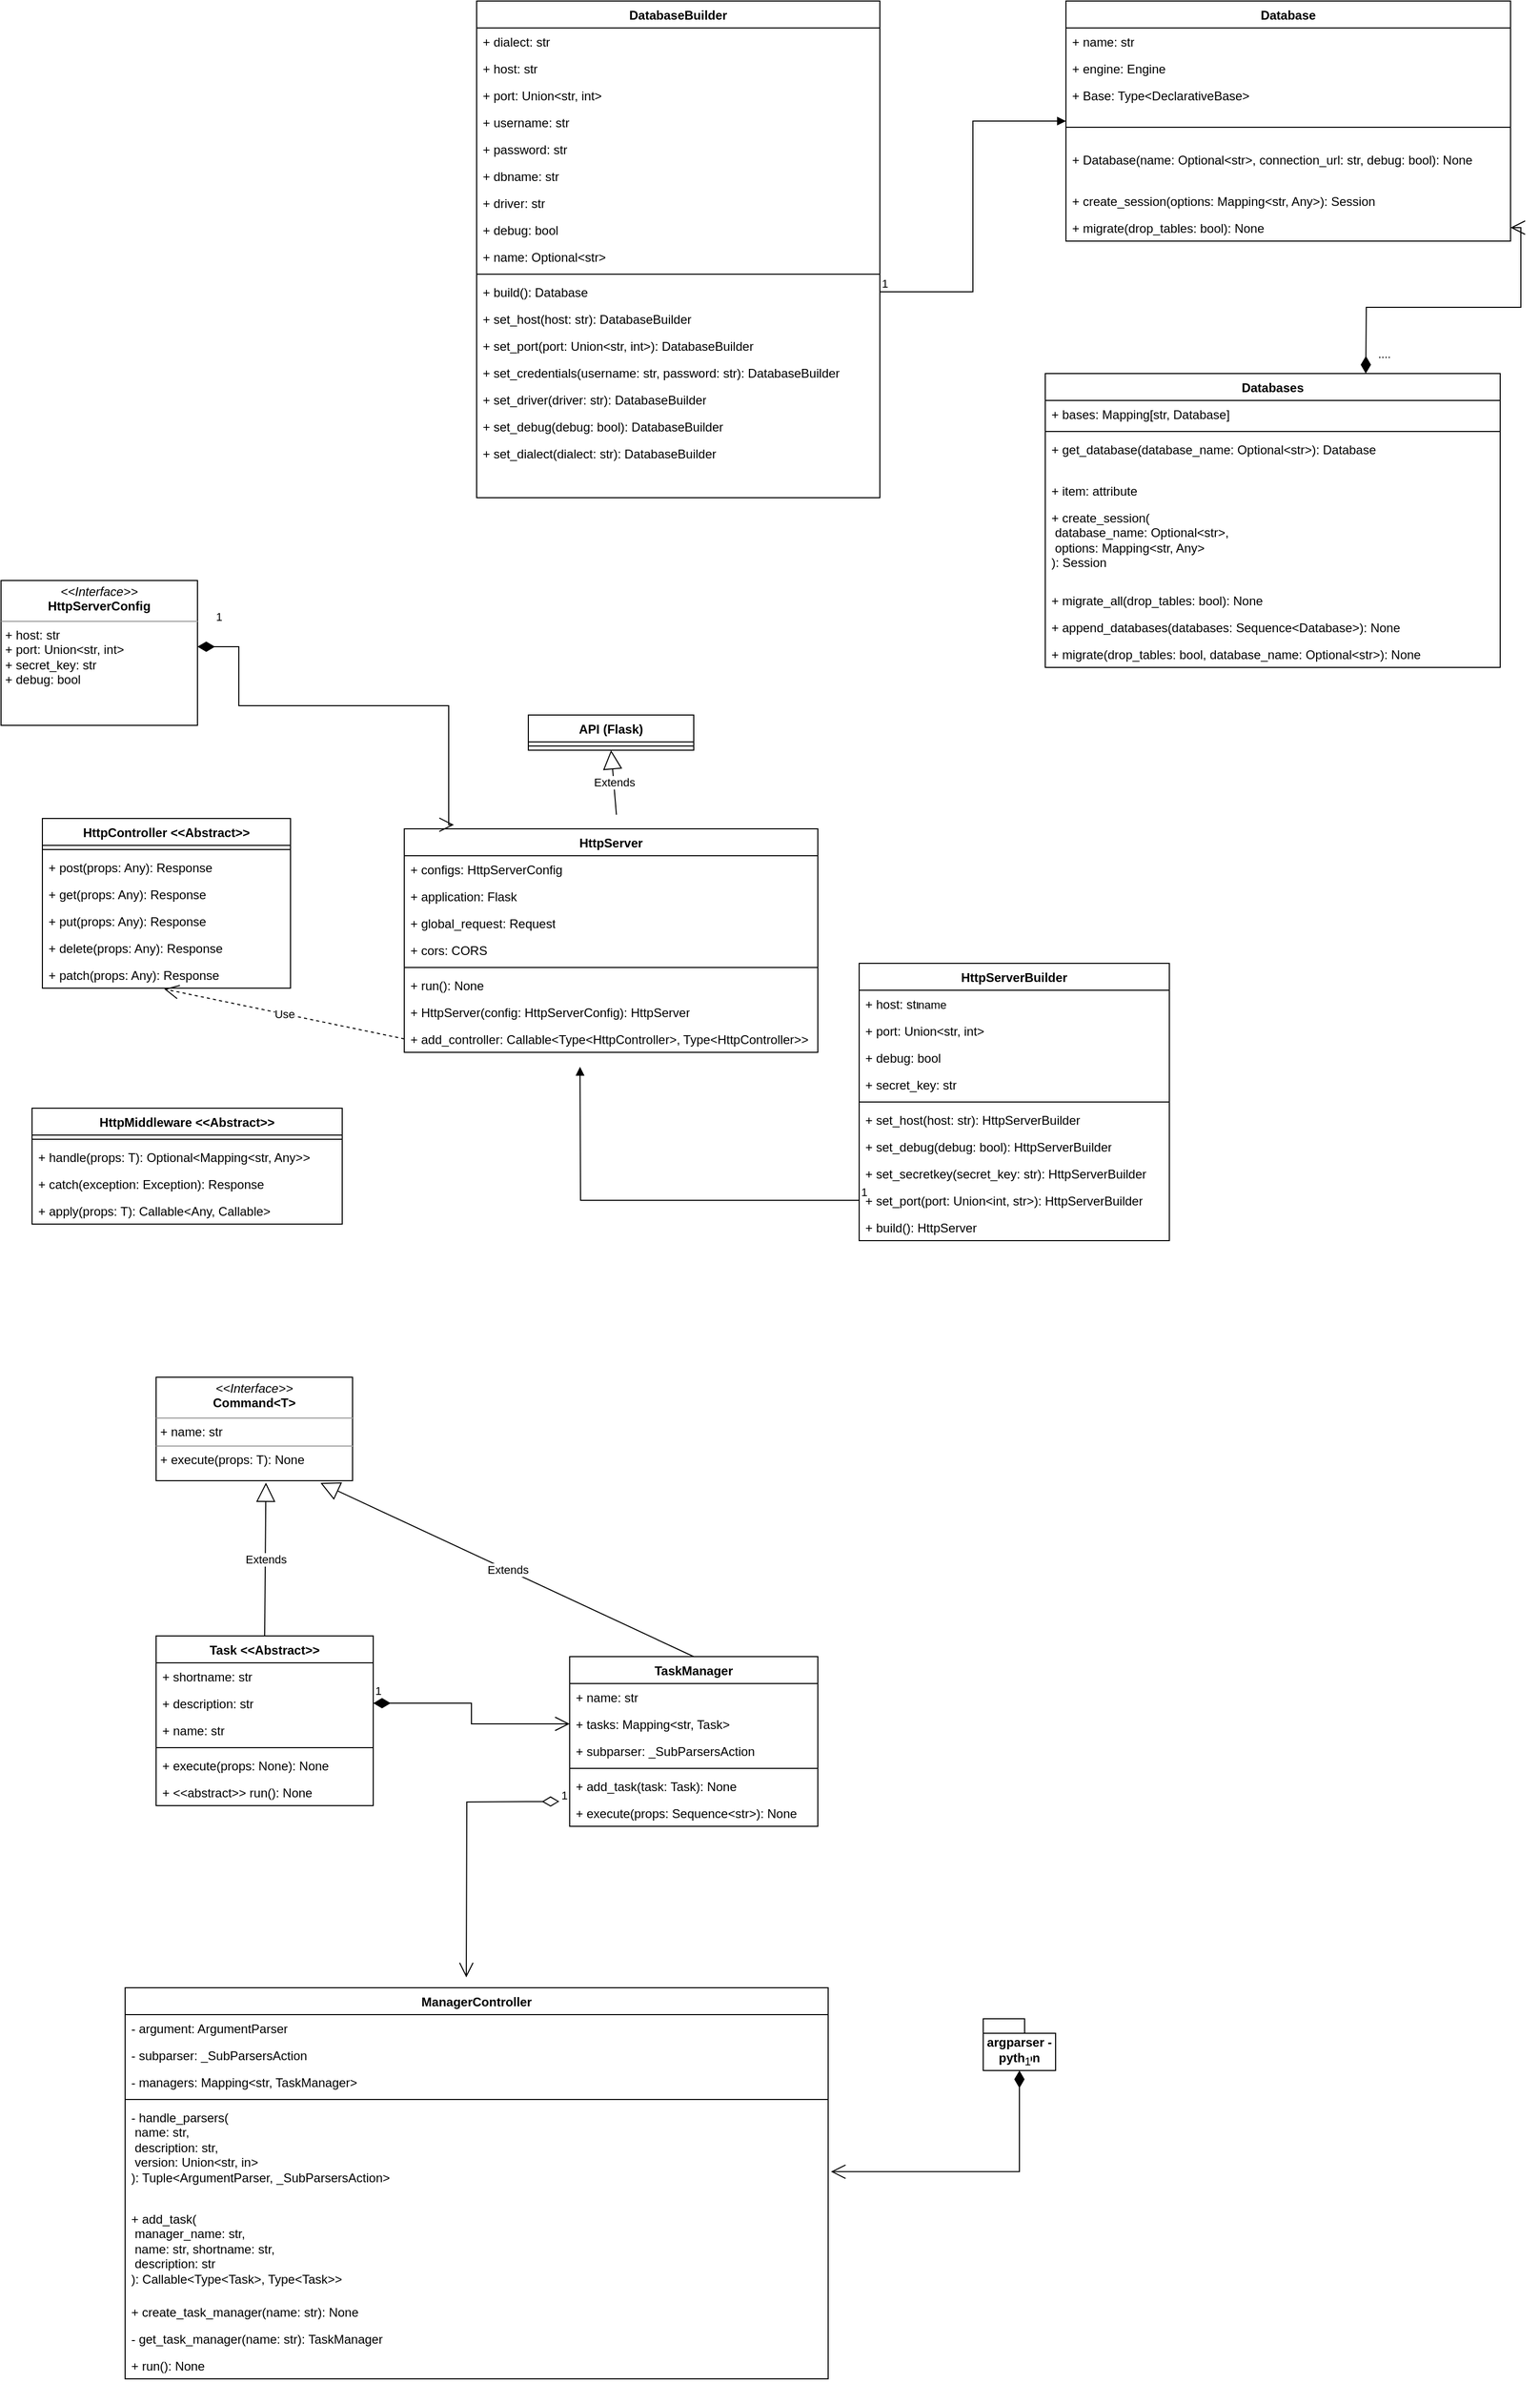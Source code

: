 <mxfile version="21.3.0" type="github">
  <diagram id="C5RBs43oDa-KdzZeNtuy" name="Page-1">
    <mxGraphModel dx="2977" dy="968" grid="1" gridSize="10" guides="1" tooltips="1" connect="1" arrows="1" fold="1" page="1" pageScale="1" pageWidth="827" pageHeight="1169" math="0" shadow="0">
      <root>
        <mxCell id="WIyWlLk6GJQsqaUBKTNV-0" />
        <mxCell id="WIyWlLk6GJQsqaUBKTNV-1" parent="WIyWlLk6GJQsqaUBKTNV-0" />
        <mxCell id="wMGwRNrweiqMql8n90Vr-0" value="Database" style="swimlane;fontStyle=1;align=center;verticalAlign=top;childLayout=stackLayout;horizontal=1;startSize=26;horizontalStack=0;resizeParent=1;resizeParentMax=0;resizeLast=0;collapsible=1;marginBottom=0;whiteSpace=wrap;html=1;" parent="WIyWlLk6GJQsqaUBKTNV-1" vertex="1">
          <mxGeometry x="320" y="140" width="430" height="232" as="geometry" />
        </mxCell>
        <mxCell id="wMGwRNrweiqMql8n90Vr-19" value="+ name: str" style="text;strokeColor=none;fillColor=none;align=left;verticalAlign=top;spacingLeft=4;spacingRight=4;overflow=hidden;rotatable=0;points=[[0,0.5],[1,0.5]];portConstraint=eastwest;whiteSpace=wrap;html=1;" parent="wMGwRNrweiqMql8n90Vr-0" vertex="1">
          <mxGeometry y="26" width="430" height="26" as="geometry" />
        </mxCell>
        <mxCell id="wMGwRNrweiqMql8n90Vr-20" value="+ engine: Engine" style="text;strokeColor=none;fillColor=none;align=left;verticalAlign=top;spacingLeft=4;spacingRight=4;overflow=hidden;rotatable=0;points=[[0,0.5],[1,0.5]];portConstraint=eastwest;whiteSpace=wrap;html=1;" parent="wMGwRNrweiqMql8n90Vr-0" vertex="1">
          <mxGeometry y="52" width="430" height="26" as="geometry" />
        </mxCell>
        <mxCell id="wMGwRNrweiqMql8n90Vr-21" value="+ Base: Type&amp;lt;DeclarativeBase&amp;gt;" style="text;strokeColor=none;fillColor=none;align=left;verticalAlign=top;spacingLeft=4;spacingRight=4;overflow=hidden;rotatable=0;points=[[0,0.5],[1,0.5]];portConstraint=eastwest;whiteSpace=wrap;html=1;" parent="wMGwRNrweiqMql8n90Vr-0" vertex="1">
          <mxGeometry y="78" width="430" height="26" as="geometry" />
        </mxCell>
        <mxCell id="wMGwRNrweiqMql8n90Vr-2" value="" style="line;strokeWidth=1;fillColor=none;align=left;verticalAlign=middle;spacingTop=-1;spacingLeft=3;spacingRight=3;rotatable=0;labelPosition=right;points=[];portConstraint=eastwest;strokeColor=inherit;" parent="wMGwRNrweiqMql8n90Vr-0" vertex="1">
          <mxGeometry y="104" width="430" height="36" as="geometry" />
        </mxCell>
        <mxCell id="wMGwRNrweiqMql8n90Vr-33" value="+ Database(name: Optional&amp;lt;str&amp;gt;, connection_url: str, debug: bool): None" style="text;strokeColor=none;fillColor=none;align=left;verticalAlign=top;spacingLeft=4;spacingRight=4;overflow=hidden;rotatable=0;points=[[0,0.5],[1,0.5]];portConstraint=eastwest;whiteSpace=wrap;html=1;" parent="wMGwRNrweiqMql8n90Vr-0" vertex="1">
          <mxGeometry y="140" width="430" height="40" as="geometry" />
        </mxCell>
        <mxCell id="wMGwRNrweiqMql8n90Vr-22" value="+ create_session(options: Mapping&amp;lt;str, Any&amp;gt;): Session" style="text;strokeColor=none;fillColor=none;align=left;verticalAlign=top;spacingLeft=4;spacingRight=4;overflow=hidden;rotatable=0;points=[[0,0.5],[1,0.5]];portConstraint=eastwest;whiteSpace=wrap;html=1;" parent="wMGwRNrweiqMql8n90Vr-0" vertex="1">
          <mxGeometry y="180" width="430" height="26" as="geometry" />
        </mxCell>
        <mxCell id="wMGwRNrweiqMql8n90Vr-23" value="+ migrate(drop_tables: bool): None" style="text;strokeColor=none;fillColor=none;align=left;verticalAlign=top;spacingLeft=4;spacingRight=4;overflow=hidden;rotatable=0;points=[[0,0.5],[1,0.5]];portConstraint=eastwest;whiteSpace=wrap;html=1;" parent="wMGwRNrweiqMql8n90Vr-0" vertex="1">
          <mxGeometry y="206" width="430" height="26" as="geometry" />
        </mxCell>
        <mxCell id="wMGwRNrweiqMql8n90Vr-10" value="Databases" style="swimlane;fontStyle=1;align=center;verticalAlign=top;childLayout=stackLayout;horizontal=1;startSize=26;horizontalStack=0;resizeParent=1;resizeParentMax=0;resizeLast=0;collapsible=1;marginBottom=0;whiteSpace=wrap;html=1;" parent="WIyWlLk6GJQsqaUBKTNV-1" vertex="1">
          <mxGeometry x="300" y="500" width="440" height="284" as="geometry" />
        </mxCell>
        <mxCell id="wMGwRNrweiqMql8n90Vr-11" value="+ bases: Mapping[str, Database]" style="text;strokeColor=none;fillColor=none;align=left;verticalAlign=top;spacingLeft=4;spacingRight=4;overflow=hidden;rotatable=0;points=[[0,0.5],[1,0.5]];portConstraint=eastwest;whiteSpace=wrap;html=1;" parent="wMGwRNrweiqMql8n90Vr-10" vertex="1">
          <mxGeometry y="26" width="440" height="26" as="geometry" />
        </mxCell>
        <mxCell id="wMGwRNrweiqMql8n90Vr-12" value="" style="line;strokeWidth=1;fillColor=none;align=left;verticalAlign=middle;spacingTop=-1;spacingLeft=3;spacingRight=3;rotatable=0;labelPosition=right;points=[];portConstraint=eastwest;strokeColor=inherit;" parent="wMGwRNrweiqMql8n90Vr-10" vertex="1">
          <mxGeometry y="52" width="440" height="8" as="geometry" />
        </mxCell>
        <mxCell id="wMGwRNrweiqMql8n90Vr-24" value="+ get_database(database_name: Optional&amp;lt;str&amp;gt;): Database" style="text;strokeColor=none;fillColor=none;align=left;verticalAlign=top;spacingLeft=4;spacingRight=4;overflow=hidden;rotatable=0;points=[[0,0.5],[1,0.5]];portConstraint=eastwest;whiteSpace=wrap;html=1;" parent="wMGwRNrweiqMql8n90Vr-10" vertex="1">
          <mxGeometry y="60" width="440" height="40" as="geometry" />
        </mxCell>
        <mxCell id="wMGwRNrweiqMql8n90Vr-34" value="+ item: attribute" style="text;strokeColor=none;fillColor=none;align=left;verticalAlign=top;spacingLeft=4;spacingRight=4;overflow=hidden;rotatable=0;points=[[0,0.5],[1,0.5]];portConstraint=eastwest;whiteSpace=wrap;html=1;" parent="wMGwRNrweiqMql8n90Vr-10" vertex="1">
          <mxGeometry y="100" width="440" height="26" as="geometry" />
        </mxCell>
        <mxCell id="wMGwRNrweiqMql8n90Vr-13" value="+ create_session(&lt;br&gt;&lt;span style=&quot;white-space: pre;&quot;&gt; &lt;/span&gt;database_name: Optional&amp;lt;str&amp;gt;, &lt;br&gt;&lt;span style=&quot;white-space: pre;&quot;&gt; &lt;/span&gt;options: Mapping&amp;lt;str, Any&amp;gt;&lt;br&gt;): Session" style="text;strokeColor=none;fillColor=none;align=left;verticalAlign=top;spacingLeft=4;spacingRight=4;overflow=hidden;rotatable=0;points=[[0,0.5],[1,0.5]];portConstraint=eastwest;whiteSpace=wrap;html=1;" parent="wMGwRNrweiqMql8n90Vr-10" vertex="1">
          <mxGeometry y="126" width="440" height="80" as="geometry" />
        </mxCell>
        <mxCell id="wMGwRNrweiqMql8n90Vr-27" value="+ migrate_all(drop_tables: bool): None" style="text;strokeColor=none;fillColor=none;align=left;verticalAlign=top;spacingLeft=4;spacingRight=4;overflow=hidden;rotatable=0;points=[[0,0.5],[1,0.5]];portConstraint=eastwest;whiteSpace=wrap;html=1;" parent="wMGwRNrweiqMql8n90Vr-10" vertex="1">
          <mxGeometry y="206" width="440" height="26" as="geometry" />
        </mxCell>
        <mxCell id="wMGwRNrweiqMql8n90Vr-28" value="+ append_databases(databases: Sequence&amp;lt;Database&amp;gt;): None" style="text;strokeColor=none;fillColor=none;align=left;verticalAlign=top;spacingLeft=4;spacingRight=4;overflow=hidden;rotatable=0;points=[[0,0.5],[1,0.5]];portConstraint=eastwest;whiteSpace=wrap;html=1;" parent="wMGwRNrweiqMql8n90Vr-10" vertex="1">
          <mxGeometry y="232" width="440" height="26" as="geometry" />
        </mxCell>
        <mxCell id="wMGwRNrweiqMql8n90Vr-26" value="+ migrate(drop_tables: bool, database_name: Optional&amp;lt;str&amp;gt;): None" style="text;strokeColor=none;fillColor=none;align=left;verticalAlign=top;spacingLeft=4;spacingRight=4;overflow=hidden;rotatable=0;points=[[0,0.5],[1,0.5]];portConstraint=eastwest;whiteSpace=wrap;html=1;" parent="wMGwRNrweiqMql8n90Vr-10" vertex="1">
          <mxGeometry y="258" width="440" height="26" as="geometry" />
        </mxCell>
        <mxCell id="wMGwRNrweiqMql8n90Vr-29" value="DatabaseBuilder" style="swimlane;fontStyle=1;align=center;verticalAlign=top;childLayout=stackLayout;horizontal=1;startSize=26;horizontalStack=0;resizeParent=1;resizeParentMax=0;resizeLast=0;collapsible=1;marginBottom=0;whiteSpace=wrap;html=1;" parent="WIyWlLk6GJQsqaUBKTNV-1" vertex="1">
          <mxGeometry x="-250" y="140" width="390" height="480" as="geometry" />
        </mxCell>
        <mxCell id="wMGwRNrweiqMql8n90Vr-30" value="+ dialect: str" style="text;strokeColor=none;fillColor=none;align=left;verticalAlign=top;spacingLeft=4;spacingRight=4;overflow=hidden;rotatable=0;points=[[0,0.5],[1,0.5]];portConstraint=eastwest;whiteSpace=wrap;html=1;" parent="wMGwRNrweiqMql8n90Vr-29" vertex="1">
          <mxGeometry y="26" width="390" height="26" as="geometry" />
        </mxCell>
        <mxCell id="wMGwRNrweiqMql8n90Vr-39" value="+ host: str" style="text;strokeColor=none;fillColor=none;align=left;verticalAlign=top;spacingLeft=4;spacingRight=4;overflow=hidden;rotatable=0;points=[[0,0.5],[1,0.5]];portConstraint=eastwest;whiteSpace=wrap;html=1;" parent="wMGwRNrweiqMql8n90Vr-29" vertex="1">
          <mxGeometry y="52" width="390" height="26" as="geometry" />
        </mxCell>
        <mxCell id="wMGwRNrweiqMql8n90Vr-40" value="+ port: Union&amp;lt;str, int&amp;gt;" style="text;strokeColor=none;fillColor=none;align=left;verticalAlign=top;spacingLeft=4;spacingRight=4;overflow=hidden;rotatable=0;points=[[0,0.5],[1,0.5]];portConstraint=eastwest;whiteSpace=wrap;html=1;" parent="wMGwRNrweiqMql8n90Vr-29" vertex="1">
          <mxGeometry y="78" width="390" height="26" as="geometry" />
        </mxCell>
        <mxCell id="wMGwRNrweiqMql8n90Vr-42" value="+ username: str" style="text;strokeColor=none;fillColor=none;align=left;verticalAlign=top;spacingLeft=4;spacingRight=4;overflow=hidden;rotatable=0;points=[[0,0.5],[1,0.5]];portConstraint=eastwest;whiteSpace=wrap;html=1;" parent="wMGwRNrweiqMql8n90Vr-29" vertex="1">
          <mxGeometry y="104" width="390" height="26" as="geometry" />
        </mxCell>
        <mxCell id="wMGwRNrweiqMql8n90Vr-43" value="+ password: str" style="text;strokeColor=none;fillColor=none;align=left;verticalAlign=top;spacingLeft=4;spacingRight=4;overflow=hidden;rotatable=0;points=[[0,0.5],[1,0.5]];portConstraint=eastwest;whiteSpace=wrap;html=1;" parent="wMGwRNrweiqMql8n90Vr-29" vertex="1">
          <mxGeometry y="130" width="390" height="26" as="geometry" />
        </mxCell>
        <mxCell id="wMGwRNrweiqMql8n90Vr-41" value="+ dbname: str" style="text;strokeColor=none;fillColor=none;align=left;verticalAlign=top;spacingLeft=4;spacingRight=4;overflow=hidden;rotatable=0;points=[[0,0.5],[1,0.5]];portConstraint=eastwest;whiteSpace=wrap;html=1;" parent="wMGwRNrweiqMql8n90Vr-29" vertex="1">
          <mxGeometry y="156" width="390" height="26" as="geometry" />
        </mxCell>
        <mxCell id="wMGwRNrweiqMql8n90Vr-44" value="+ driver: str" style="text;strokeColor=none;fillColor=none;align=left;verticalAlign=top;spacingLeft=4;spacingRight=4;overflow=hidden;rotatable=0;points=[[0,0.5],[1,0.5]];portConstraint=eastwest;whiteSpace=wrap;html=1;" parent="wMGwRNrweiqMql8n90Vr-29" vertex="1">
          <mxGeometry y="182" width="390" height="26" as="geometry" />
        </mxCell>
        <mxCell id="wMGwRNrweiqMql8n90Vr-45" value="+ debug: bool" style="text;strokeColor=none;fillColor=none;align=left;verticalAlign=top;spacingLeft=4;spacingRight=4;overflow=hidden;rotatable=0;points=[[0,0.5],[1,0.5]];portConstraint=eastwest;whiteSpace=wrap;html=1;" parent="wMGwRNrweiqMql8n90Vr-29" vertex="1">
          <mxGeometry y="208" width="390" height="26" as="geometry" />
        </mxCell>
        <mxCell id="wMGwRNrweiqMql8n90Vr-38" value="+ name: Optional&amp;lt;str&amp;gt;" style="text;strokeColor=none;fillColor=none;align=left;verticalAlign=top;spacingLeft=4;spacingRight=4;overflow=hidden;rotatable=0;points=[[0,0.5],[1,0.5]];portConstraint=eastwest;whiteSpace=wrap;html=1;" parent="wMGwRNrweiqMql8n90Vr-29" vertex="1">
          <mxGeometry y="234" width="390" height="26" as="geometry" />
        </mxCell>
        <mxCell id="wMGwRNrweiqMql8n90Vr-31" value="" style="line;strokeWidth=1;fillColor=none;align=left;verticalAlign=middle;spacingTop=-1;spacingLeft=3;spacingRight=3;rotatable=0;labelPosition=right;points=[];portConstraint=eastwest;strokeColor=inherit;" parent="wMGwRNrweiqMql8n90Vr-29" vertex="1">
          <mxGeometry y="260" width="390" height="8" as="geometry" />
        </mxCell>
        <mxCell id="wMGwRNrweiqMql8n90Vr-32" value="+ build(): Database" style="text;strokeColor=none;fillColor=none;align=left;verticalAlign=top;spacingLeft=4;spacingRight=4;overflow=hidden;rotatable=0;points=[[0,0.5],[1,0.5]];portConstraint=eastwest;whiteSpace=wrap;html=1;" parent="wMGwRNrweiqMql8n90Vr-29" vertex="1">
          <mxGeometry y="268" width="390" height="26" as="geometry" />
        </mxCell>
        <mxCell id="wMGwRNrweiqMql8n90Vr-53" value="+ set_host(host: str): DatabaseBuilder" style="text;strokeColor=none;fillColor=none;align=left;verticalAlign=top;spacingLeft=4;spacingRight=4;overflow=hidden;rotatable=0;points=[[0,0.5],[1,0.5]];portConstraint=eastwest;whiteSpace=wrap;html=1;" parent="wMGwRNrweiqMql8n90Vr-29" vertex="1">
          <mxGeometry y="294" width="390" height="26" as="geometry" />
        </mxCell>
        <mxCell id="wMGwRNrweiqMql8n90Vr-54" value="+ set_port(port: Union&amp;lt;str, int&amp;gt;): DatabaseBuilder" style="text;strokeColor=none;fillColor=none;align=left;verticalAlign=top;spacingLeft=4;spacingRight=4;overflow=hidden;rotatable=0;points=[[0,0.5],[1,0.5]];portConstraint=eastwest;whiteSpace=wrap;html=1;" parent="wMGwRNrweiqMql8n90Vr-29" vertex="1">
          <mxGeometry y="320" width="390" height="26" as="geometry" />
        </mxCell>
        <mxCell id="wMGwRNrweiqMql8n90Vr-55" value="+ set_credentials(username: str, password: str): DatabaseBuilder" style="text;strokeColor=none;fillColor=none;align=left;verticalAlign=top;spacingLeft=4;spacingRight=4;overflow=hidden;rotatable=0;points=[[0,0.5],[1,0.5]];portConstraint=eastwest;whiteSpace=wrap;html=1;" parent="wMGwRNrweiqMql8n90Vr-29" vertex="1">
          <mxGeometry y="346" width="390" height="26" as="geometry" />
        </mxCell>
        <mxCell id="wMGwRNrweiqMql8n90Vr-56" value="+ set_driver(driver: str): DatabaseBuilder" style="text;strokeColor=none;fillColor=none;align=left;verticalAlign=top;spacingLeft=4;spacingRight=4;overflow=hidden;rotatable=0;points=[[0,0.5],[1,0.5]];portConstraint=eastwest;whiteSpace=wrap;html=1;" parent="wMGwRNrweiqMql8n90Vr-29" vertex="1">
          <mxGeometry y="372" width="390" height="26" as="geometry" />
        </mxCell>
        <mxCell id="wMGwRNrweiqMql8n90Vr-57" value="+ set_debug(debug: bool): DatabaseBuilder" style="text;strokeColor=none;fillColor=none;align=left;verticalAlign=top;spacingLeft=4;spacingRight=4;overflow=hidden;rotatable=0;points=[[0,0.5],[1,0.5]];portConstraint=eastwest;whiteSpace=wrap;html=1;" parent="wMGwRNrweiqMql8n90Vr-29" vertex="1">
          <mxGeometry y="398" width="390" height="26" as="geometry" />
        </mxCell>
        <mxCell id="wMGwRNrweiqMql8n90Vr-51" value="+ set_dialect(dialect: str): DatabaseBuilder" style="text;strokeColor=none;fillColor=none;align=left;verticalAlign=top;spacingLeft=4;spacingRight=4;overflow=hidden;rotatable=0;points=[[0,0.5],[1,0.5]];portConstraint=eastwest;whiteSpace=wrap;html=1;" parent="wMGwRNrweiqMql8n90Vr-29" vertex="1">
          <mxGeometry y="424" width="390" height="56" as="geometry" />
        </mxCell>
        <mxCell id="wMGwRNrweiqMql8n90Vr-37" value="...." style="endArrow=open;html=1;endSize=12;startArrow=diamondThin;startSize=14;startFill=1;edgeStyle=orthogonalEdgeStyle;align=left;verticalAlign=bottom;rounded=0;" parent="WIyWlLk6GJQsqaUBKTNV-1" target="wMGwRNrweiqMql8n90Vr-23" edge="1">
          <mxGeometry x="-0.933" y="-10" relative="1" as="geometry">
            <mxPoint x="610" y="500" as="sourcePoint" />
            <mxPoint x="770" y="500" as="targetPoint" />
            <mxPoint as="offset" />
          </mxGeometry>
        </mxCell>
        <mxCell id="wMGwRNrweiqMql8n90Vr-49" value="" style="endArrow=block;endFill=1;html=1;edgeStyle=orthogonalEdgeStyle;align=left;verticalAlign=top;rounded=0;entryX=0;entryY=0.5;entryDx=0;entryDy=0;exitX=1;exitY=0.5;exitDx=0;exitDy=0;" parent="WIyWlLk6GJQsqaUBKTNV-1" source="wMGwRNrweiqMql8n90Vr-32" target="wMGwRNrweiqMql8n90Vr-0" edge="1">
          <mxGeometry x="-1" relative="1" as="geometry">
            <mxPoint x="110" y="400" as="sourcePoint" />
            <mxPoint x="270" y="400" as="targetPoint" />
          </mxGeometry>
        </mxCell>
        <mxCell id="wMGwRNrweiqMql8n90Vr-50" value="1" style="edgeLabel;resizable=0;html=1;align=left;verticalAlign=bottom;" parent="wMGwRNrweiqMql8n90Vr-49" connectable="0" vertex="1">
          <mxGeometry x="-1" relative="1" as="geometry" />
        </mxCell>
        <mxCell id="wMGwRNrweiqMql8n90Vr-66" value="HttpServer" style="swimlane;fontStyle=1;align=center;verticalAlign=top;childLayout=stackLayout;horizontal=1;startSize=26;horizontalStack=0;resizeParent=1;resizeParentMax=0;resizeLast=0;collapsible=1;marginBottom=0;whiteSpace=wrap;html=1;" parent="WIyWlLk6GJQsqaUBKTNV-1" vertex="1">
          <mxGeometry x="-320" y="940" width="400" height="216" as="geometry" />
        </mxCell>
        <mxCell id="wMGwRNrweiqMql8n90Vr-67" value="+ configs: HttpServerConfig" style="text;strokeColor=none;fillColor=none;align=left;verticalAlign=top;spacingLeft=4;spacingRight=4;overflow=hidden;rotatable=0;points=[[0,0.5],[1,0.5]];portConstraint=eastwest;whiteSpace=wrap;html=1;" parent="wMGwRNrweiqMql8n90Vr-66" vertex="1">
          <mxGeometry y="26" width="400" height="26" as="geometry" />
        </mxCell>
        <mxCell id="wMGwRNrweiqMql8n90Vr-80" value="+ application: Flask" style="text;strokeColor=none;fillColor=none;align=left;verticalAlign=top;spacingLeft=4;spacingRight=4;overflow=hidden;rotatable=0;points=[[0,0.5],[1,0.5]];portConstraint=eastwest;whiteSpace=wrap;html=1;" parent="wMGwRNrweiqMql8n90Vr-66" vertex="1">
          <mxGeometry y="52" width="400" height="26" as="geometry" />
        </mxCell>
        <mxCell id="wMGwRNrweiqMql8n90Vr-82" value="+ global_request: Request" style="text;strokeColor=none;fillColor=none;align=left;verticalAlign=top;spacingLeft=4;spacingRight=4;overflow=hidden;rotatable=0;points=[[0,0.5],[1,0.5]];portConstraint=eastwest;whiteSpace=wrap;html=1;" parent="wMGwRNrweiqMql8n90Vr-66" vertex="1">
          <mxGeometry y="78" width="400" height="26" as="geometry" />
        </mxCell>
        <mxCell id="wMGwRNrweiqMql8n90Vr-81" value="+ cors: CORS" style="text;strokeColor=none;fillColor=none;align=left;verticalAlign=top;spacingLeft=4;spacingRight=4;overflow=hidden;rotatable=0;points=[[0,0.5],[1,0.5]];portConstraint=eastwest;whiteSpace=wrap;html=1;" parent="wMGwRNrweiqMql8n90Vr-66" vertex="1">
          <mxGeometry y="104" width="400" height="26" as="geometry" />
        </mxCell>
        <mxCell id="wMGwRNrweiqMql8n90Vr-68" value="" style="line;strokeWidth=1;fillColor=none;align=left;verticalAlign=middle;spacingTop=-1;spacingLeft=3;spacingRight=3;rotatable=0;labelPosition=right;points=[];portConstraint=eastwest;strokeColor=inherit;" parent="wMGwRNrweiqMql8n90Vr-66" vertex="1">
          <mxGeometry y="130" width="400" height="8" as="geometry" />
        </mxCell>
        <mxCell id="wMGwRNrweiqMql8n90Vr-69" value="+ run(): None" style="text;strokeColor=none;fillColor=none;align=left;verticalAlign=top;spacingLeft=4;spacingRight=4;overflow=hidden;rotatable=0;points=[[0,0.5],[1,0.5]];portConstraint=eastwest;whiteSpace=wrap;html=1;" parent="wMGwRNrweiqMql8n90Vr-66" vertex="1">
          <mxGeometry y="138" width="400" height="26" as="geometry" />
        </mxCell>
        <mxCell id="wMGwRNrweiqMql8n90Vr-95" value="+ HttpServer(config: HttpServerConfig): HttpServer" style="text;strokeColor=none;fillColor=none;align=left;verticalAlign=top;spacingLeft=4;spacingRight=4;overflow=hidden;rotatable=0;points=[[0,0.5],[1,0.5]];portConstraint=eastwest;whiteSpace=wrap;html=1;" parent="wMGwRNrweiqMql8n90Vr-66" vertex="1">
          <mxGeometry y="164" width="400" height="26" as="geometry" />
        </mxCell>
        <mxCell id="wMGwRNrweiqMql8n90Vr-83" value="+ add_controller: Callable&amp;lt;Type&amp;lt;HttpController&amp;gt;, Type&amp;lt;HttpController&amp;gt;&amp;gt;" style="text;strokeColor=none;fillColor=none;align=left;verticalAlign=top;spacingLeft=4;spacingRight=4;overflow=hidden;rotatable=0;points=[[0,0.5],[1,0.5]];portConstraint=eastwest;whiteSpace=wrap;html=1;" parent="wMGwRNrweiqMql8n90Vr-66" vertex="1">
          <mxGeometry y="190" width="400" height="26" as="geometry" />
        </mxCell>
        <mxCell id="wMGwRNrweiqMql8n90Vr-73" value="Extends" style="endArrow=block;endSize=16;endFill=0;html=1;rounded=0;exitX=0.513;exitY=-0.063;exitDx=0;exitDy=0;exitPerimeter=0;entryX=0.5;entryY=1;entryDx=0;entryDy=0;" parent="WIyWlLk6GJQsqaUBKTNV-1" source="wMGwRNrweiqMql8n90Vr-66" target="wMGwRNrweiqMql8n90Vr-74" edge="1">
          <mxGeometry width="160" relative="1" as="geometry">
            <mxPoint x="-380" y="880" as="sourcePoint" />
            <mxPoint x="-350" y="860" as="targetPoint" />
          </mxGeometry>
        </mxCell>
        <mxCell id="wMGwRNrweiqMql8n90Vr-74" value="API (Flask)" style="swimlane;fontStyle=1;align=center;verticalAlign=top;childLayout=stackLayout;horizontal=1;startSize=26;horizontalStack=0;resizeParent=1;resizeParentMax=0;resizeLast=0;collapsible=1;marginBottom=0;whiteSpace=wrap;html=1;" parent="WIyWlLk6GJQsqaUBKTNV-1" vertex="1">
          <mxGeometry x="-200" y="830" width="160" height="34" as="geometry" />
        </mxCell>
        <mxCell id="wMGwRNrweiqMql8n90Vr-76" value="" style="line;strokeWidth=1;fillColor=none;align=left;verticalAlign=middle;spacingTop=-1;spacingLeft=3;spacingRight=3;rotatable=0;labelPosition=right;points=[];portConstraint=eastwest;strokeColor=inherit;" parent="wMGwRNrweiqMql8n90Vr-74" vertex="1">
          <mxGeometry y="26" width="160" height="8" as="geometry" />
        </mxCell>
        <mxCell id="wMGwRNrweiqMql8n90Vr-84" value="HttpController &amp;lt;&amp;lt;Abstract&amp;gt;&amp;gt;" style="swimlane;fontStyle=1;align=center;verticalAlign=top;childLayout=stackLayout;horizontal=1;startSize=26;horizontalStack=0;resizeParent=1;resizeParentMax=0;resizeLast=0;collapsible=1;marginBottom=0;whiteSpace=wrap;html=1;" parent="WIyWlLk6GJQsqaUBKTNV-1" vertex="1">
          <mxGeometry x="-670" y="930" width="240" height="164" as="geometry" />
        </mxCell>
        <mxCell id="wMGwRNrweiqMql8n90Vr-86" value="" style="line;strokeWidth=1;fillColor=none;align=left;verticalAlign=middle;spacingTop=-1;spacingLeft=3;spacingRight=3;rotatable=0;labelPosition=right;points=[];portConstraint=eastwest;strokeColor=inherit;" parent="wMGwRNrweiqMql8n90Vr-84" vertex="1">
          <mxGeometry y="26" width="240" height="8" as="geometry" />
        </mxCell>
        <mxCell id="wMGwRNrweiqMql8n90Vr-88" value="+ post(props: Any): Response" style="text;strokeColor=none;fillColor=none;align=left;verticalAlign=top;spacingLeft=4;spacingRight=4;overflow=hidden;rotatable=0;points=[[0,0.5],[1,0.5]];portConstraint=eastwest;whiteSpace=wrap;html=1;" parent="wMGwRNrweiqMql8n90Vr-84" vertex="1">
          <mxGeometry y="34" width="240" height="26" as="geometry" />
        </mxCell>
        <mxCell id="wMGwRNrweiqMql8n90Vr-87" value="+ get(props: Any): Response" style="text;strokeColor=none;fillColor=none;align=left;verticalAlign=top;spacingLeft=4;spacingRight=4;overflow=hidden;rotatable=0;points=[[0,0.5],[1,0.5]];portConstraint=eastwest;whiteSpace=wrap;html=1;" parent="wMGwRNrweiqMql8n90Vr-84" vertex="1">
          <mxGeometry y="60" width="240" height="26" as="geometry" />
        </mxCell>
        <mxCell id="wMGwRNrweiqMql8n90Vr-90" value="+ put(props: Any): Response" style="text;strokeColor=none;fillColor=none;align=left;verticalAlign=top;spacingLeft=4;spacingRight=4;overflow=hidden;rotatable=0;points=[[0,0.5],[1,0.5]];portConstraint=eastwest;whiteSpace=wrap;html=1;" parent="wMGwRNrweiqMql8n90Vr-84" vertex="1">
          <mxGeometry y="86" width="240" height="26" as="geometry" />
        </mxCell>
        <mxCell id="wMGwRNrweiqMql8n90Vr-89" value="+ delete(props: Any): Response" style="text;strokeColor=none;fillColor=none;align=left;verticalAlign=top;spacingLeft=4;spacingRight=4;overflow=hidden;rotatable=0;points=[[0,0.5],[1,0.5]];portConstraint=eastwest;whiteSpace=wrap;html=1;" parent="wMGwRNrweiqMql8n90Vr-84" vertex="1">
          <mxGeometry y="112" width="240" height="26" as="geometry" />
        </mxCell>
        <mxCell id="wMGwRNrweiqMql8n90Vr-91" value="+ patch(props: Any): Response" style="text;strokeColor=none;fillColor=none;align=left;verticalAlign=top;spacingLeft=4;spacingRight=4;overflow=hidden;rotatable=0;points=[[0,0.5],[1,0.5]];portConstraint=eastwest;whiteSpace=wrap;html=1;" parent="wMGwRNrweiqMql8n90Vr-84" vertex="1">
          <mxGeometry y="138" width="240" height="26" as="geometry" />
        </mxCell>
        <mxCell id="wMGwRNrweiqMql8n90Vr-94" value="Use" style="endArrow=open;endSize=12;dashed=1;html=1;rounded=0;entryX=0.491;entryY=1.033;entryDx=0;entryDy=0;entryPerimeter=0;exitX=0;exitY=0.5;exitDx=0;exitDy=0;" parent="WIyWlLk6GJQsqaUBKTNV-1" source="wMGwRNrweiqMql8n90Vr-83" target="wMGwRNrweiqMql8n90Vr-91" edge="1">
          <mxGeometry width="160" relative="1" as="geometry">
            <mxPoint x="-570" y="1110" as="sourcePoint" />
            <mxPoint x="-410" y="1110" as="targetPoint" />
          </mxGeometry>
        </mxCell>
        <mxCell id="wMGwRNrweiqMql8n90Vr-99" value="&lt;p style=&quot;margin:0px;margin-top:4px;text-align:center;&quot;&gt;&lt;i&gt;&amp;lt;&amp;lt;Interface&amp;gt;&amp;gt;&lt;/i&gt;&lt;br&gt;&lt;b&gt;HttpServerConfig&lt;/b&gt;&lt;/p&gt;&lt;hr size=&quot;1&quot;&gt;&lt;p style=&quot;margin:0px;margin-left:4px;&quot;&gt;+ host: str&amp;nbsp;&lt;br&gt;+ port: Union&amp;lt;str, int&amp;gt;&lt;/p&gt;&lt;p style=&quot;margin:0px;margin-left:4px;&quot;&gt;+ secret_key: str&lt;/p&gt;&lt;p style=&quot;margin:0px;margin-left:4px;&quot;&gt;+ debug: bool&lt;/p&gt;" style="verticalAlign=top;align=left;overflow=fill;fontSize=12;fontFamily=Helvetica;html=1;whiteSpace=wrap;" parent="WIyWlLk6GJQsqaUBKTNV-1" vertex="1">
          <mxGeometry x="-710" y="700" width="190" height="140" as="geometry" />
        </mxCell>
        <mxCell id="wMGwRNrweiqMql8n90Vr-102" value="1" style="endArrow=open;html=1;endSize=12;startArrow=diamondThin;startSize=14;startFill=1;edgeStyle=orthogonalEdgeStyle;align=left;verticalAlign=bottom;rounded=0;entryX=0.12;entryY=-0.018;entryDx=0;entryDy=0;entryPerimeter=0;exitX=1;exitY=0.457;exitDx=0;exitDy=0;exitPerimeter=0;" parent="WIyWlLk6GJQsqaUBKTNV-1" source="wMGwRNrweiqMql8n90Vr-99" target="wMGwRNrweiqMql8n90Vr-66" edge="1">
          <mxGeometry x="-0.923" y="20" relative="1" as="geometry">
            <mxPoint x="-470" y="820" as="sourcePoint" />
            <mxPoint x="-310" y="820" as="targetPoint" />
            <Array as="points">
              <mxPoint x="-480" y="764" />
              <mxPoint x="-480" y="821" />
              <mxPoint x="-277" y="821" />
            </Array>
            <mxPoint as="offset" />
          </mxGeometry>
        </mxCell>
        <mxCell id="wMGwRNrweiqMql8n90Vr-104" value="HttpServerBuilder" style="swimlane;fontStyle=1;align=center;verticalAlign=top;childLayout=stackLayout;horizontal=1;startSize=26;horizontalStack=0;resizeParent=1;resizeParentMax=0;resizeLast=0;collapsible=1;marginBottom=0;whiteSpace=wrap;html=1;" parent="WIyWlLk6GJQsqaUBKTNV-1" vertex="1">
          <mxGeometry x="120" y="1070" width="300" height="268" as="geometry" />
        </mxCell>
        <mxCell id="wMGwRNrweiqMql8n90Vr-105" value="+ host: str" style="text;strokeColor=none;fillColor=none;align=left;verticalAlign=top;spacingLeft=4;spacingRight=4;overflow=hidden;rotatable=0;points=[[0,0.5],[1,0.5]];portConstraint=eastwest;whiteSpace=wrap;html=1;" parent="wMGwRNrweiqMql8n90Vr-104" vertex="1">
          <mxGeometry y="26" width="300" height="26" as="geometry" />
        </mxCell>
        <mxCell id="wMGwRNrweiqMql8n90Vr-108" value="+ port: Union&amp;lt;str, int&amp;gt;" style="text;strokeColor=none;fillColor=none;align=left;verticalAlign=top;spacingLeft=4;spacingRight=4;overflow=hidden;rotatable=0;points=[[0,0.5],[1,0.5]];portConstraint=eastwest;whiteSpace=wrap;html=1;" parent="wMGwRNrweiqMql8n90Vr-104" vertex="1">
          <mxGeometry y="52" width="300" height="26" as="geometry" />
        </mxCell>
        <mxCell id="wMGwRNrweiqMql8n90Vr-110" value="+ debug: bool" style="text;strokeColor=none;fillColor=none;align=left;verticalAlign=top;spacingLeft=4;spacingRight=4;overflow=hidden;rotatable=0;points=[[0,0.5],[1,0.5]];portConstraint=eastwest;whiteSpace=wrap;html=1;" parent="wMGwRNrweiqMql8n90Vr-104" vertex="1">
          <mxGeometry y="78" width="300" height="26" as="geometry" />
        </mxCell>
        <mxCell id="wMGwRNrweiqMql8n90Vr-109" value="+ secret_key: str" style="text;strokeColor=none;fillColor=none;align=left;verticalAlign=top;spacingLeft=4;spacingRight=4;overflow=hidden;rotatable=0;points=[[0,0.5],[1,0.5]];portConstraint=eastwest;whiteSpace=wrap;html=1;" parent="wMGwRNrweiqMql8n90Vr-104" vertex="1">
          <mxGeometry y="104" width="300" height="26" as="geometry" />
        </mxCell>
        <mxCell id="wMGwRNrweiqMql8n90Vr-106" value="" style="line;strokeWidth=1;fillColor=none;align=left;verticalAlign=middle;spacingTop=-1;spacingLeft=3;spacingRight=3;rotatable=0;labelPosition=right;points=[];portConstraint=eastwest;strokeColor=inherit;" parent="wMGwRNrweiqMql8n90Vr-104" vertex="1">
          <mxGeometry y="130" width="300" height="8" as="geometry" />
        </mxCell>
        <mxCell id="wMGwRNrweiqMql8n90Vr-111" value="+ set_host(host: str): HttpServerBuilder" style="text;strokeColor=none;fillColor=none;align=left;verticalAlign=top;spacingLeft=4;spacingRight=4;overflow=hidden;rotatable=0;points=[[0,0.5],[1,0.5]];portConstraint=eastwest;whiteSpace=wrap;html=1;" parent="wMGwRNrweiqMql8n90Vr-104" vertex="1">
          <mxGeometry y="138" width="300" height="26" as="geometry" />
        </mxCell>
        <mxCell id="wMGwRNrweiqMql8n90Vr-113" value="+ set_debug(debug: bool): HttpServerBuilder" style="text;strokeColor=none;fillColor=none;align=left;verticalAlign=top;spacingLeft=4;spacingRight=4;overflow=hidden;rotatable=0;points=[[0,0.5],[1,0.5]];portConstraint=eastwest;whiteSpace=wrap;html=1;" parent="wMGwRNrweiqMql8n90Vr-104" vertex="1">
          <mxGeometry y="164" width="300" height="26" as="geometry" />
        </mxCell>
        <mxCell id="wMGwRNrweiqMql8n90Vr-114" value="+ set_secretkey(secret_key: str): HttpServerBuilder" style="text;strokeColor=none;fillColor=none;align=left;verticalAlign=top;spacingLeft=4;spacingRight=4;overflow=hidden;rotatable=0;points=[[0,0.5],[1,0.5]];portConstraint=eastwest;whiteSpace=wrap;html=1;" parent="wMGwRNrweiqMql8n90Vr-104" vertex="1">
          <mxGeometry y="190" width="300" height="26" as="geometry" />
        </mxCell>
        <mxCell id="wMGwRNrweiqMql8n90Vr-112" value="+ set_port(port: Union&amp;lt;int, str&amp;gt;): HttpServerBuilder" style="text;strokeColor=none;fillColor=none;align=left;verticalAlign=top;spacingLeft=4;spacingRight=4;overflow=hidden;rotatable=0;points=[[0,0.5],[1,0.5]];portConstraint=eastwest;whiteSpace=wrap;html=1;" parent="wMGwRNrweiqMql8n90Vr-104" vertex="1">
          <mxGeometry y="216" width="300" height="26" as="geometry" />
        </mxCell>
        <mxCell id="wMGwRNrweiqMql8n90Vr-107" value="+ build(): HttpServer" style="text;strokeColor=none;fillColor=none;align=left;verticalAlign=top;spacingLeft=4;spacingRight=4;overflow=hidden;rotatable=0;points=[[0,0.5],[1,0.5]];portConstraint=eastwest;whiteSpace=wrap;html=1;" parent="wMGwRNrweiqMql8n90Vr-104" vertex="1">
          <mxGeometry y="242" width="300" height="26" as="geometry" />
        </mxCell>
        <mxCell id="wMGwRNrweiqMql8n90Vr-118" value="name" style="endArrow=block;endFill=1;html=1;edgeStyle=orthogonalEdgeStyle;align=left;verticalAlign=top;rounded=0;exitX=0;exitY=0.5;exitDx=0;exitDy=0;" parent="WIyWlLk6GJQsqaUBKTNV-1" source="wMGwRNrweiqMql8n90Vr-112" edge="1">
          <mxGeometry x="1" y="-181" relative="1" as="geometry">
            <mxPoint x="-210" y="1260" as="sourcePoint" />
            <mxPoint x="-150" y="1170" as="targetPoint" />
            <mxPoint x="144" y="-72" as="offset" />
          </mxGeometry>
        </mxCell>
        <mxCell id="wMGwRNrweiqMql8n90Vr-119" value="1" style="edgeLabel;resizable=0;html=1;align=left;verticalAlign=bottom;" parent="wMGwRNrweiqMql8n90Vr-118" connectable="0" vertex="1">
          <mxGeometry x="-1" relative="1" as="geometry" />
        </mxCell>
        <mxCell id="wMGwRNrweiqMql8n90Vr-120" value="HttpMiddleware &amp;lt;&amp;lt;Abstract&amp;gt;&amp;gt;" style="swimlane;fontStyle=1;align=center;verticalAlign=top;childLayout=stackLayout;horizontal=1;startSize=26;horizontalStack=0;resizeParent=1;resizeParentMax=0;resizeLast=0;collapsible=1;marginBottom=0;whiteSpace=wrap;html=1;" parent="WIyWlLk6GJQsqaUBKTNV-1" vertex="1">
          <mxGeometry x="-680" y="1210" width="300" height="112" as="geometry" />
        </mxCell>
        <mxCell id="wMGwRNrweiqMql8n90Vr-122" value="" style="line;strokeWidth=1;fillColor=none;align=left;verticalAlign=middle;spacingTop=-1;spacingLeft=3;spacingRight=3;rotatable=0;labelPosition=right;points=[];portConstraint=eastwest;strokeColor=inherit;" parent="wMGwRNrweiqMql8n90Vr-120" vertex="1">
          <mxGeometry y="26" width="300" height="8" as="geometry" />
        </mxCell>
        <mxCell id="wMGwRNrweiqMql8n90Vr-123" value="+ handle(props: T): Optional&amp;lt;Mapping&amp;lt;str, Any&amp;gt;&amp;gt;" style="text;strokeColor=none;fillColor=none;align=left;verticalAlign=top;spacingLeft=4;spacingRight=4;overflow=hidden;rotatable=0;points=[[0,0.5],[1,0.5]];portConstraint=eastwest;whiteSpace=wrap;html=1;" parent="wMGwRNrweiqMql8n90Vr-120" vertex="1">
          <mxGeometry y="34" width="300" height="26" as="geometry" />
        </mxCell>
        <mxCell id="wMGwRNrweiqMql8n90Vr-124" value="+ catch(exception: Exception): Response" style="text;strokeColor=none;fillColor=none;align=left;verticalAlign=top;spacingLeft=4;spacingRight=4;overflow=hidden;rotatable=0;points=[[0,0.5],[1,0.5]];portConstraint=eastwest;whiteSpace=wrap;html=1;" parent="wMGwRNrweiqMql8n90Vr-120" vertex="1">
          <mxGeometry y="60" width="300" height="26" as="geometry" />
        </mxCell>
        <mxCell id="wMGwRNrweiqMql8n90Vr-125" value="+ apply(props: T): Callable&amp;lt;Any, Callable&amp;gt;" style="text;strokeColor=none;fillColor=none;align=left;verticalAlign=top;spacingLeft=4;spacingRight=4;overflow=hidden;rotatable=0;points=[[0,0.5],[1,0.5]];portConstraint=eastwest;whiteSpace=wrap;html=1;" parent="wMGwRNrweiqMql8n90Vr-120" vertex="1">
          <mxGeometry y="86" width="300" height="26" as="geometry" />
        </mxCell>
        <mxCell id="_c1g74XVF3KWaCabtxQg-0" value="Task &amp;lt;&amp;lt;Abstract&amp;gt;&amp;gt;" style="swimlane;fontStyle=1;align=center;verticalAlign=top;childLayout=stackLayout;horizontal=1;startSize=26;horizontalStack=0;resizeParent=1;resizeParentMax=0;resizeLast=0;collapsible=1;marginBottom=0;whiteSpace=wrap;html=1;" vertex="1" parent="WIyWlLk6GJQsqaUBKTNV-1">
          <mxGeometry x="-560" y="1720" width="210" height="164" as="geometry" />
        </mxCell>
        <mxCell id="_c1g74XVF3KWaCabtxQg-4" value="+ shortname: str" style="text;strokeColor=none;fillColor=none;align=left;verticalAlign=top;spacingLeft=4;spacingRight=4;overflow=hidden;rotatable=0;points=[[0,0.5],[1,0.5]];portConstraint=eastwest;whiteSpace=wrap;html=1;" vertex="1" parent="_c1g74XVF3KWaCabtxQg-0">
          <mxGeometry y="26" width="210" height="26" as="geometry" />
        </mxCell>
        <mxCell id="_c1g74XVF3KWaCabtxQg-5" value="+ description: str" style="text;strokeColor=none;fillColor=none;align=left;verticalAlign=top;spacingLeft=4;spacingRight=4;overflow=hidden;rotatable=0;points=[[0,0.5],[1,0.5]];portConstraint=eastwest;whiteSpace=wrap;html=1;" vertex="1" parent="_c1g74XVF3KWaCabtxQg-0">
          <mxGeometry y="52" width="210" height="26" as="geometry" />
        </mxCell>
        <mxCell id="_c1g74XVF3KWaCabtxQg-1" value="+ name: str" style="text;strokeColor=none;fillColor=none;align=left;verticalAlign=top;spacingLeft=4;spacingRight=4;overflow=hidden;rotatable=0;points=[[0,0.5],[1,0.5]];portConstraint=eastwest;whiteSpace=wrap;html=1;" vertex="1" parent="_c1g74XVF3KWaCabtxQg-0">
          <mxGeometry y="78" width="210" height="26" as="geometry" />
        </mxCell>
        <mxCell id="_c1g74XVF3KWaCabtxQg-2" value="" style="line;strokeWidth=1;fillColor=none;align=left;verticalAlign=middle;spacingTop=-1;spacingLeft=3;spacingRight=3;rotatable=0;labelPosition=right;points=[];portConstraint=eastwest;strokeColor=inherit;" vertex="1" parent="_c1g74XVF3KWaCabtxQg-0">
          <mxGeometry y="104" width="210" height="8" as="geometry" />
        </mxCell>
        <mxCell id="_c1g74XVF3KWaCabtxQg-3" value="+ execute(props: None): None" style="text;strokeColor=none;fillColor=none;align=left;verticalAlign=top;spacingLeft=4;spacingRight=4;overflow=hidden;rotatable=0;points=[[0,0.5],[1,0.5]];portConstraint=eastwest;whiteSpace=wrap;html=1;" vertex="1" parent="_c1g74XVF3KWaCabtxQg-0">
          <mxGeometry y="112" width="210" height="26" as="geometry" />
        </mxCell>
        <mxCell id="_c1g74XVF3KWaCabtxQg-24" value="+ &amp;lt;&amp;lt;abstract&amp;gt;&amp;gt; run(): None" style="text;strokeColor=none;fillColor=none;align=left;verticalAlign=top;spacingLeft=4;spacingRight=4;overflow=hidden;rotatable=0;points=[[0,0.5],[1,0.5]];portConstraint=eastwest;whiteSpace=wrap;html=1;" vertex="1" parent="_c1g74XVF3KWaCabtxQg-0">
          <mxGeometry y="138" width="210" height="26" as="geometry" />
        </mxCell>
        <mxCell id="_c1g74XVF3KWaCabtxQg-7" value="Extends" style="endArrow=block;endSize=16;endFill=0;html=1;rounded=0;entryX=0.559;entryY=1.019;entryDx=0;entryDy=0;exitX=0.5;exitY=0;exitDx=0;exitDy=0;entryPerimeter=0;" edge="1" parent="WIyWlLk6GJQsqaUBKTNV-1" source="_c1g74XVF3KWaCabtxQg-0" target="_c1g74XVF3KWaCabtxQg-9">
          <mxGeometry width="160" relative="1" as="geometry">
            <mxPoint x="-250" y="1600" as="sourcePoint" />
            <mxPoint x="-475" y="1610" as="targetPoint" />
            <Array as="points" />
          </mxGeometry>
        </mxCell>
        <mxCell id="_c1g74XVF3KWaCabtxQg-9" value="&lt;p style=&quot;margin:0px;margin-top:4px;text-align:center;&quot;&gt;&lt;i&gt;&amp;lt;&amp;lt;Interface&amp;gt;&amp;gt;&lt;/i&gt;&lt;br&gt;&lt;b&gt;Command&amp;lt;T&amp;gt;&lt;/b&gt;&lt;/p&gt;&lt;hr size=&quot;1&quot;&gt;&lt;p style=&quot;margin:0px;margin-left:4px;&quot;&gt;+ name: str&lt;/p&gt;&lt;hr size=&quot;1&quot;&gt;&lt;p style=&quot;margin:0px;margin-left:4px;&quot;&gt;+ execute(props: T): None&lt;/p&gt;" style="verticalAlign=top;align=left;overflow=fill;fontSize=12;fontFamily=Helvetica;html=1;whiteSpace=wrap;" vertex="1" parent="WIyWlLk6GJQsqaUBKTNV-1">
          <mxGeometry x="-560" y="1470" width="190" height="100" as="geometry" />
        </mxCell>
        <mxCell id="_c1g74XVF3KWaCabtxQg-10" value="TaskManager" style="swimlane;fontStyle=1;align=center;verticalAlign=top;childLayout=stackLayout;horizontal=1;startSize=26;horizontalStack=0;resizeParent=1;resizeParentMax=0;resizeLast=0;collapsible=1;marginBottom=0;whiteSpace=wrap;html=1;" vertex="1" parent="WIyWlLk6GJQsqaUBKTNV-1">
          <mxGeometry x="-160" y="1740" width="240" height="164" as="geometry" />
        </mxCell>
        <mxCell id="_c1g74XVF3KWaCabtxQg-11" value="+ name: str" style="text;strokeColor=none;fillColor=none;align=left;verticalAlign=top;spacingLeft=4;spacingRight=4;overflow=hidden;rotatable=0;points=[[0,0.5],[1,0.5]];portConstraint=eastwest;whiteSpace=wrap;html=1;" vertex="1" parent="_c1g74XVF3KWaCabtxQg-10">
          <mxGeometry y="26" width="240" height="26" as="geometry" />
        </mxCell>
        <mxCell id="_c1g74XVF3KWaCabtxQg-16" value="+ tasks: Mapping&amp;lt;str, Task&amp;gt;" style="text;strokeColor=none;fillColor=none;align=left;verticalAlign=top;spacingLeft=4;spacingRight=4;overflow=hidden;rotatable=0;points=[[0,0.5],[1,0.5]];portConstraint=eastwest;whiteSpace=wrap;html=1;" vertex="1" parent="_c1g74XVF3KWaCabtxQg-10">
          <mxGeometry y="52" width="240" height="26" as="geometry" />
        </mxCell>
        <mxCell id="_c1g74XVF3KWaCabtxQg-15" value="+ subparser: _SubParsersAction" style="text;strokeColor=none;fillColor=none;align=left;verticalAlign=top;spacingLeft=4;spacingRight=4;overflow=hidden;rotatable=0;points=[[0,0.5],[1,0.5]];portConstraint=eastwest;whiteSpace=wrap;html=1;" vertex="1" parent="_c1g74XVF3KWaCabtxQg-10">
          <mxGeometry y="78" width="240" height="26" as="geometry" />
        </mxCell>
        <mxCell id="_c1g74XVF3KWaCabtxQg-12" value="" style="line;strokeWidth=1;fillColor=none;align=left;verticalAlign=middle;spacingTop=-1;spacingLeft=3;spacingRight=3;rotatable=0;labelPosition=right;points=[];portConstraint=eastwest;strokeColor=inherit;" vertex="1" parent="_c1g74XVF3KWaCabtxQg-10">
          <mxGeometry y="104" width="240" height="8" as="geometry" />
        </mxCell>
        <mxCell id="_c1g74XVF3KWaCabtxQg-13" value="+ add_task(task: Task): None" style="text;strokeColor=none;fillColor=none;align=left;verticalAlign=top;spacingLeft=4;spacingRight=4;overflow=hidden;rotatable=0;points=[[0,0.5],[1,0.5]];portConstraint=eastwest;whiteSpace=wrap;html=1;" vertex="1" parent="_c1g74XVF3KWaCabtxQg-10">
          <mxGeometry y="112" width="240" height="26" as="geometry" />
        </mxCell>
        <mxCell id="_c1g74XVF3KWaCabtxQg-17" value="+ execute(props: Sequence&amp;lt;str&amp;gt;): None" style="text;strokeColor=none;fillColor=none;align=left;verticalAlign=top;spacingLeft=4;spacingRight=4;overflow=hidden;rotatable=0;points=[[0,0.5],[1,0.5]];portConstraint=eastwest;whiteSpace=wrap;html=1;" vertex="1" parent="_c1g74XVF3KWaCabtxQg-10">
          <mxGeometry y="138" width="240" height="26" as="geometry" />
        </mxCell>
        <mxCell id="_c1g74XVF3KWaCabtxQg-14" value="Extends" style="endArrow=block;endSize=16;endFill=0;html=1;rounded=0;entryX=0.837;entryY=1.022;entryDx=0;entryDy=0;entryPerimeter=0;exitX=0.5;exitY=0;exitDx=0;exitDy=0;" edge="1" parent="WIyWlLk6GJQsqaUBKTNV-1" source="_c1g74XVF3KWaCabtxQg-10" target="_c1g74XVF3KWaCabtxQg-9">
          <mxGeometry width="160" relative="1" as="geometry">
            <mxPoint x="-250" y="1700" as="sourcePoint" />
            <mxPoint x="-90" y="1700" as="targetPoint" />
          </mxGeometry>
        </mxCell>
        <mxCell id="_c1g74XVF3KWaCabtxQg-19" value="1" style="endArrow=open;html=1;endSize=12;startArrow=diamondThin;startSize=14;startFill=1;edgeStyle=orthogonalEdgeStyle;align=left;verticalAlign=bottom;rounded=0;exitX=1;exitY=0.5;exitDx=0;exitDy=0;entryX=0;entryY=0.5;entryDx=0;entryDy=0;" edge="1" parent="WIyWlLk6GJQsqaUBKTNV-1" source="_c1g74XVF3KWaCabtxQg-5" target="_c1g74XVF3KWaCabtxQg-16">
          <mxGeometry x="-1" y="3" relative="1" as="geometry">
            <mxPoint x="-250" y="1700" as="sourcePoint" />
            <mxPoint x="-90" y="1700" as="targetPoint" />
          </mxGeometry>
        </mxCell>
        <mxCell id="_c1g74XVF3KWaCabtxQg-20" value="ManagerController" style="swimlane;fontStyle=1;align=center;verticalAlign=top;childLayout=stackLayout;horizontal=1;startSize=26;horizontalStack=0;resizeParent=1;resizeParentMax=0;resizeLast=0;collapsible=1;marginBottom=0;whiteSpace=wrap;html=1;" vertex="1" parent="WIyWlLk6GJQsqaUBKTNV-1">
          <mxGeometry x="-590" y="2060" width="680" height="378" as="geometry" />
        </mxCell>
        <mxCell id="_c1g74XVF3KWaCabtxQg-21" value="- argument: ArgumentParser" style="text;strokeColor=none;fillColor=none;align=left;verticalAlign=top;spacingLeft=4;spacingRight=4;overflow=hidden;rotatable=0;points=[[0,0.5],[1,0.5]];portConstraint=eastwest;whiteSpace=wrap;html=1;" vertex="1" parent="_c1g74XVF3KWaCabtxQg-20">
          <mxGeometry y="26" width="680" height="26" as="geometry" />
        </mxCell>
        <mxCell id="_c1g74XVF3KWaCabtxQg-25" value="- subparser:&amp;nbsp;_SubParsersAction&amp;nbsp;" style="text;strokeColor=none;fillColor=none;align=left;verticalAlign=top;spacingLeft=4;spacingRight=4;overflow=hidden;rotatable=0;points=[[0,0.5],[1,0.5]];portConstraint=eastwest;whiteSpace=wrap;html=1;" vertex="1" parent="_c1g74XVF3KWaCabtxQg-20">
          <mxGeometry y="52" width="680" height="26" as="geometry" />
        </mxCell>
        <mxCell id="_c1g74XVF3KWaCabtxQg-26" value="- managers: Mapping&amp;lt;str, TaskManager&amp;gt;" style="text;strokeColor=none;fillColor=none;align=left;verticalAlign=top;spacingLeft=4;spacingRight=4;overflow=hidden;rotatable=0;points=[[0,0.5],[1,0.5]];portConstraint=eastwest;whiteSpace=wrap;html=1;" vertex="1" parent="_c1g74XVF3KWaCabtxQg-20">
          <mxGeometry y="78" width="680" height="26" as="geometry" />
        </mxCell>
        <mxCell id="_c1g74XVF3KWaCabtxQg-22" value="" style="line;strokeWidth=1;fillColor=none;align=left;verticalAlign=middle;spacingTop=-1;spacingLeft=3;spacingRight=3;rotatable=0;labelPosition=right;points=[];portConstraint=eastwest;strokeColor=inherit;" vertex="1" parent="_c1g74XVF3KWaCabtxQg-20">
          <mxGeometry y="104" width="680" height="8" as="geometry" />
        </mxCell>
        <mxCell id="_c1g74XVF3KWaCabtxQg-23" value="- handle_parsers(&lt;br&gt;&lt;span style=&quot;white-space: pre;&quot;&gt;	&lt;/span&gt;name: str, &lt;br&gt;&lt;span style=&quot;white-space: pre;&quot;&gt;	&lt;/span&gt;description: str, &lt;br&gt;&lt;span style=&quot;white-space: pre;&quot;&gt;	&lt;/span&gt;version: Union&amp;lt;str, in&amp;gt;&lt;br&gt;): Tuple&amp;lt;ArgumentParser, _SubParsersAction&amp;gt;" style="text;strokeColor=none;fillColor=none;align=left;verticalAlign=top;spacingLeft=4;spacingRight=4;overflow=hidden;rotatable=0;points=[[0,0.5],[1,0.5]];portConstraint=eastwest;whiteSpace=wrap;html=1;" vertex="1" parent="_c1g74XVF3KWaCabtxQg-20">
          <mxGeometry y="112" width="680" height="98" as="geometry" />
        </mxCell>
        <mxCell id="_c1g74XVF3KWaCabtxQg-29" value="+ add_task(&lt;br&gt;&lt;span style=&quot;white-space: pre;&quot;&gt;	&lt;/span&gt;manager_name: str, &lt;br&gt;&lt;span style=&quot;white-space: pre;&quot;&gt;	&lt;/span&gt;name: str, shortname: str, &lt;br&gt;&lt;span style=&quot;white-space: pre;&quot;&gt;	&lt;/span&gt;description: str&lt;br&gt;): Callable&amp;lt;Type&amp;lt;Task&amp;gt;, Type&amp;lt;Task&amp;gt;&amp;gt;" style="text;strokeColor=none;fillColor=none;align=left;verticalAlign=top;spacingLeft=4;spacingRight=4;overflow=hidden;rotatable=0;points=[[0,0.5],[1,0.5]];portConstraint=eastwest;whiteSpace=wrap;html=1;" vertex="1" parent="_c1g74XVF3KWaCabtxQg-20">
          <mxGeometry y="210" width="680" height="90" as="geometry" />
        </mxCell>
        <mxCell id="_c1g74XVF3KWaCabtxQg-28" value="+&amp;nbsp;create_task_manager(name: str): None" style="text;strokeColor=none;fillColor=none;align=left;verticalAlign=top;spacingLeft=4;spacingRight=4;overflow=hidden;rotatable=0;points=[[0,0.5],[1,0.5]];portConstraint=eastwest;whiteSpace=wrap;html=1;" vertex="1" parent="_c1g74XVF3KWaCabtxQg-20">
          <mxGeometry y="300" width="680" height="26" as="geometry" />
        </mxCell>
        <mxCell id="_c1g74XVF3KWaCabtxQg-27" value="-&amp;nbsp;get_task_manager(name: str): TaskManager" style="text;strokeColor=none;fillColor=none;align=left;verticalAlign=top;spacingLeft=4;spacingRight=4;overflow=hidden;rotatable=0;points=[[0,0.5],[1,0.5]];portConstraint=eastwest;whiteSpace=wrap;html=1;" vertex="1" parent="_c1g74XVF3KWaCabtxQg-20">
          <mxGeometry y="326" width="680" height="26" as="geometry" />
        </mxCell>
        <mxCell id="_c1g74XVF3KWaCabtxQg-32" value="+ run(): None" style="text;strokeColor=none;fillColor=none;align=left;verticalAlign=top;spacingLeft=4;spacingRight=4;overflow=hidden;rotatable=0;points=[[0,0.5],[1,0.5]];portConstraint=eastwest;whiteSpace=wrap;html=1;" vertex="1" parent="_c1g74XVF3KWaCabtxQg-20">
          <mxGeometry y="352" width="680" height="26" as="geometry" />
        </mxCell>
        <mxCell id="_c1g74XVF3KWaCabtxQg-31" value="1" style="endArrow=open;html=1;endSize=12;startArrow=diamondThin;startSize=14;startFill=0;edgeStyle=orthogonalEdgeStyle;align=left;verticalAlign=bottom;rounded=0;" edge="1" parent="WIyWlLk6GJQsqaUBKTNV-1">
          <mxGeometry x="-1" y="3" relative="1" as="geometry">
            <mxPoint x="-170" y="1880" as="sourcePoint" />
            <mxPoint x="-260" y="2050" as="targetPoint" />
          </mxGeometry>
        </mxCell>
        <mxCell id="_c1g74XVF3KWaCabtxQg-33" value="argparser - python" style="shape=folder;fontStyle=1;spacingTop=10;tabWidth=40;tabHeight=14;tabPosition=left;html=1;whiteSpace=wrap;" vertex="1" parent="WIyWlLk6GJQsqaUBKTNV-1">
          <mxGeometry x="240" y="2090" width="70" height="50" as="geometry" />
        </mxCell>
        <mxCell id="_c1g74XVF3KWaCabtxQg-37" value="1" style="endArrow=open;html=1;endSize=12;startArrow=diamondThin;startSize=14;startFill=1;edgeStyle=orthogonalEdgeStyle;align=left;verticalAlign=bottom;rounded=0;exitX=0.5;exitY=1;exitDx=0;exitDy=0;exitPerimeter=0;entryX=1.004;entryY=0.671;entryDx=0;entryDy=0;entryPerimeter=0;" edge="1" parent="WIyWlLk6GJQsqaUBKTNV-1" source="_c1g74XVF3KWaCabtxQg-33" target="_c1g74XVF3KWaCabtxQg-23">
          <mxGeometry x="-1" y="3" relative="1" as="geometry">
            <mxPoint x="230" y="2250" as="sourcePoint" />
            <mxPoint x="390" y="2250" as="targetPoint" />
          </mxGeometry>
        </mxCell>
      </root>
    </mxGraphModel>
  </diagram>
</mxfile>
